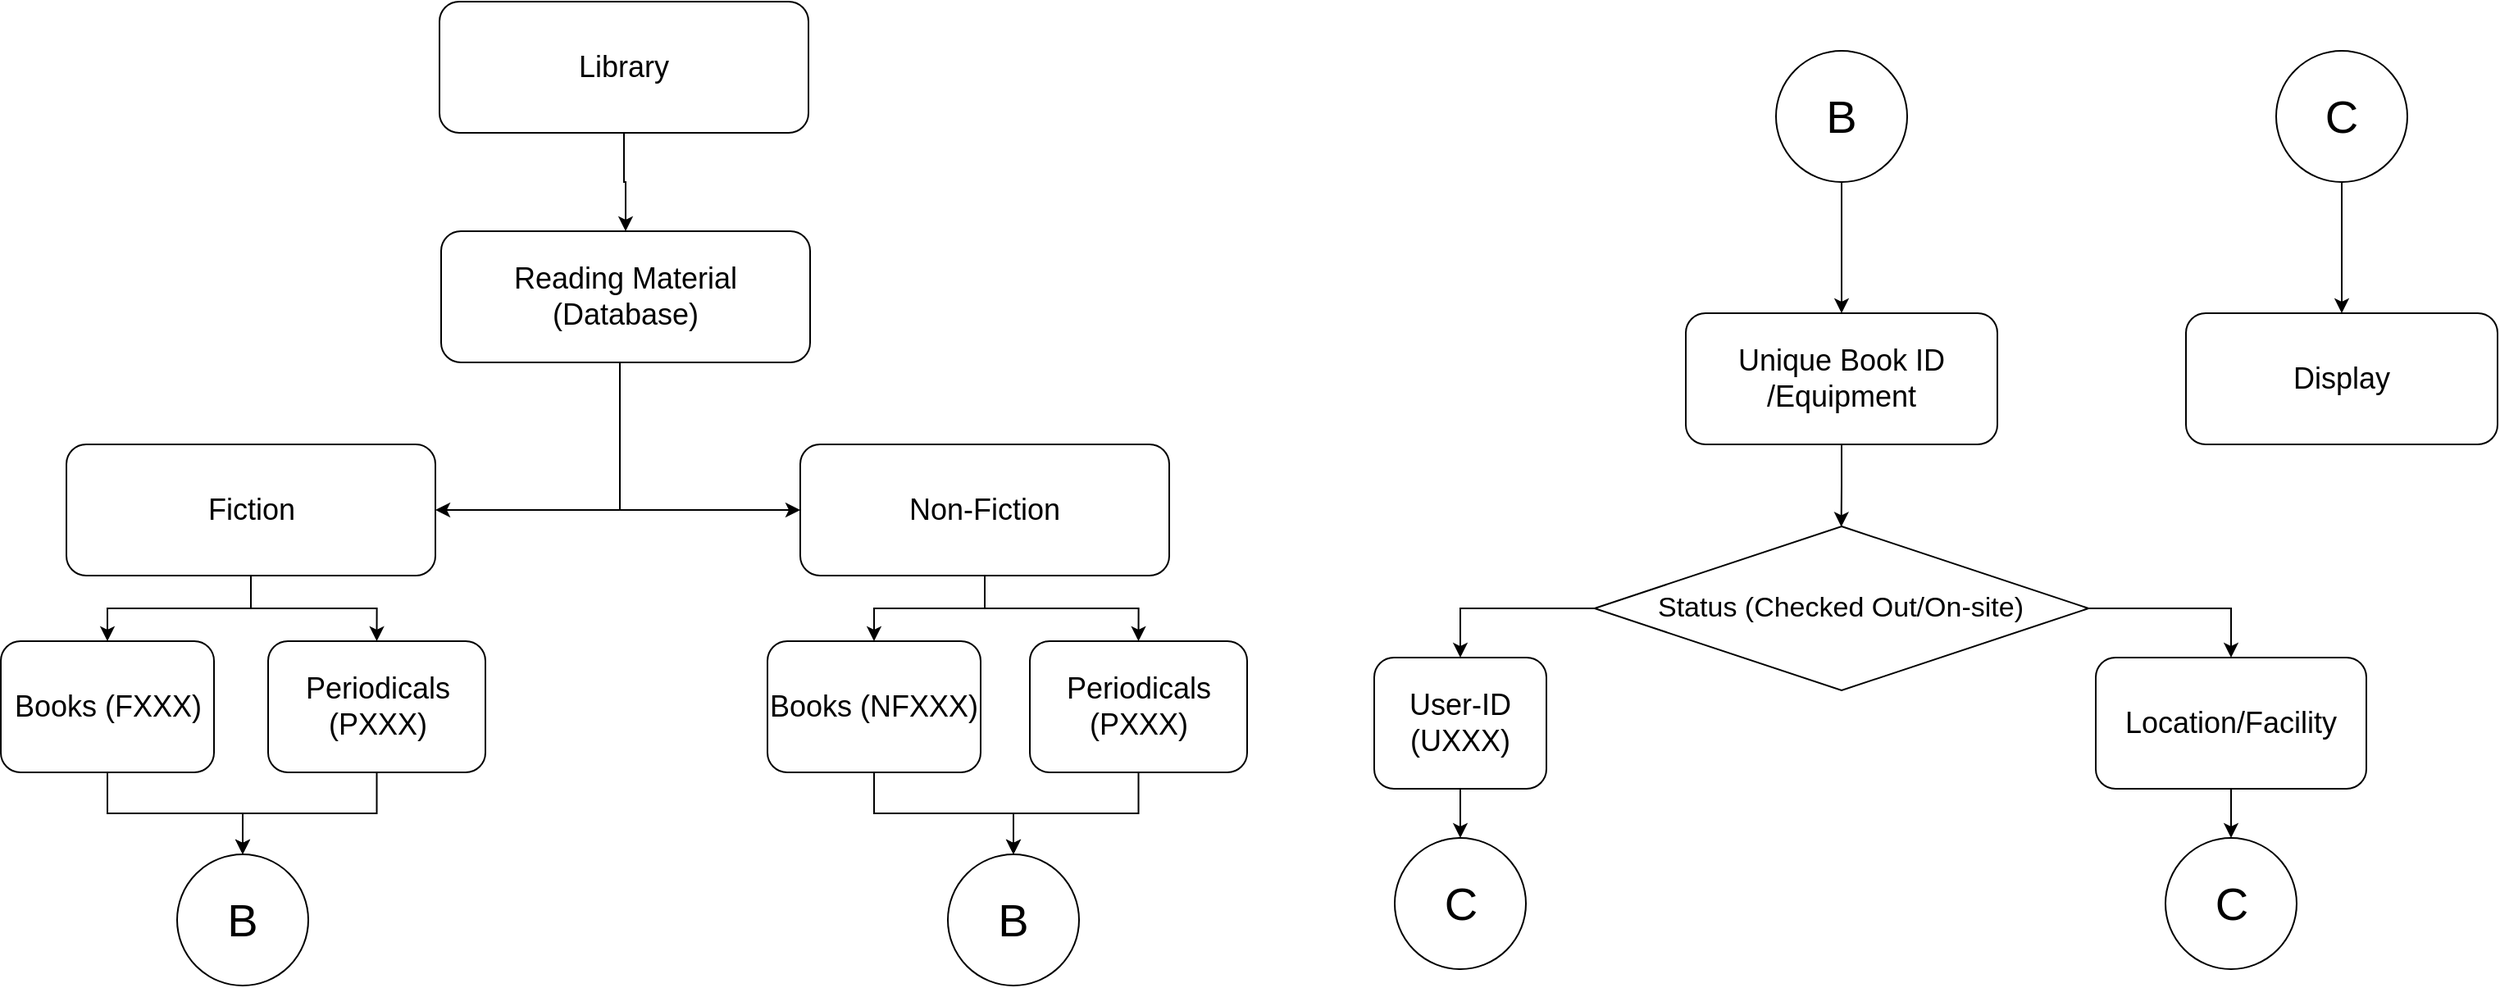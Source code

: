<mxfile version="22.0.1" type="device">
  <diagram name="Page-1" id="JEuw19AK44UgBzt8vyE1">
    <mxGraphModel dx="1180" dy="1252" grid="1" gridSize="10" guides="1" tooltips="1" connect="1" arrows="1" fold="1" page="1" pageScale="1" pageWidth="850" pageHeight="1100" math="0" shadow="0">
      <root>
        <mxCell id="0" />
        <mxCell id="1" parent="0" />
        <mxCell id="fkXdK9UBL2qXsFd-4aEh-22" style="edgeStyle=orthogonalEdgeStyle;rounded=0;orthogonalLoop=1;jettySize=auto;html=1;entryX=0.5;entryY=0;entryDx=0;entryDy=0;" parent="1" source="fkXdK9UBL2qXsFd-4aEh-1" target="fkXdK9UBL2qXsFd-4aEh-17" edge="1">
          <mxGeometry relative="1" as="geometry" />
        </mxCell>
        <mxCell id="fkXdK9UBL2qXsFd-4aEh-1" value="&lt;font style=&quot;font-size: 18px;&quot;&gt;Library&lt;/font&gt;" style="rounded=1;whiteSpace=wrap;html=1;" parent="1" vertex="1">
          <mxGeometry x="320" y="10" width="225" height="80" as="geometry" />
        </mxCell>
        <mxCell id="fkXdK9UBL2qXsFd-4aEh-7" style="edgeStyle=orthogonalEdgeStyle;rounded=0;orthogonalLoop=1;jettySize=auto;html=1;entryX=0.5;entryY=0;entryDx=0;entryDy=0;" parent="1" source="fkXdK9UBL2qXsFd-4aEh-3" target="fkXdK9UBL2qXsFd-4aEh-6" edge="1">
          <mxGeometry relative="1" as="geometry" />
        </mxCell>
        <mxCell id="fkXdK9UBL2qXsFd-4aEh-11" style="edgeStyle=orthogonalEdgeStyle;rounded=0;orthogonalLoop=1;jettySize=auto;html=1;entryX=0.5;entryY=0;entryDx=0;entryDy=0;" parent="1" source="fkXdK9UBL2qXsFd-4aEh-3" target="fkXdK9UBL2qXsFd-4aEh-8" edge="1">
          <mxGeometry relative="1" as="geometry" />
        </mxCell>
        <mxCell id="fkXdK9UBL2qXsFd-4aEh-3" value="&lt;font style=&quot;font-size: 18px;&quot;&gt;Fiction&lt;/font&gt;" style="rounded=1;whiteSpace=wrap;html=1;" parent="1" vertex="1">
          <mxGeometry x="92.5" y="280" width="225" height="80" as="geometry" />
        </mxCell>
        <mxCell id="fkXdK9UBL2qXsFd-4aEh-14" style="edgeStyle=orthogonalEdgeStyle;rounded=0;orthogonalLoop=1;jettySize=auto;html=1;entryX=0.5;entryY=0;entryDx=0;entryDy=0;" parent="1" source="fkXdK9UBL2qXsFd-4aEh-4" target="fkXdK9UBL2qXsFd-4aEh-12" edge="1">
          <mxGeometry relative="1" as="geometry" />
        </mxCell>
        <mxCell id="fkXdK9UBL2qXsFd-4aEh-15" style="edgeStyle=orthogonalEdgeStyle;rounded=0;orthogonalLoop=1;jettySize=auto;html=1;entryX=0.5;entryY=0;entryDx=0;entryDy=0;" parent="1" source="fkXdK9UBL2qXsFd-4aEh-4" target="fkXdK9UBL2qXsFd-4aEh-13" edge="1">
          <mxGeometry relative="1" as="geometry" />
        </mxCell>
        <mxCell id="fkXdK9UBL2qXsFd-4aEh-4" value="&lt;font style=&quot;font-size: 18px;&quot;&gt;Non-Fiction&lt;/font&gt;" style="rounded=1;whiteSpace=wrap;html=1;" parent="1" vertex="1">
          <mxGeometry x="540" y="280" width="225" height="80" as="geometry" />
        </mxCell>
        <mxCell id="fkXdK9UBL2qXsFd-4aEh-42" style="edgeStyle=orthogonalEdgeStyle;rounded=0;orthogonalLoop=1;jettySize=auto;html=1;entryX=0.5;entryY=0;entryDx=0;entryDy=0;" parent="1" source="fkXdK9UBL2qXsFd-4aEh-6" target="fkXdK9UBL2qXsFd-4aEh-41" edge="1">
          <mxGeometry relative="1" as="geometry" />
        </mxCell>
        <mxCell id="fkXdK9UBL2qXsFd-4aEh-6" value="&lt;font style=&quot;font-size: 18px;&quot;&gt;Books (FXXX)&lt;/font&gt;" style="rounded=1;whiteSpace=wrap;html=1;" parent="1" vertex="1">
          <mxGeometry x="52.5" y="400" width="130" height="80" as="geometry" />
        </mxCell>
        <mxCell id="fkXdK9UBL2qXsFd-4aEh-43" style="edgeStyle=orthogonalEdgeStyle;rounded=0;orthogonalLoop=1;jettySize=auto;html=1;entryX=0.5;entryY=0;entryDx=0;entryDy=0;" parent="1" source="fkXdK9UBL2qXsFd-4aEh-8" target="fkXdK9UBL2qXsFd-4aEh-41" edge="1">
          <mxGeometry relative="1" as="geometry" />
        </mxCell>
        <mxCell id="fkXdK9UBL2qXsFd-4aEh-8" value="&lt;font style=&quot;font-size: 18px;&quot;&gt;Periodicals (PXXX)&lt;/font&gt;" style="rounded=1;whiteSpace=wrap;html=1;" parent="1" vertex="1">
          <mxGeometry x="215.5" y="400" width="132.5" height="80" as="geometry" />
        </mxCell>
        <mxCell id="fkXdK9UBL2qXsFd-4aEh-39" style="edgeStyle=orthogonalEdgeStyle;rounded=0;orthogonalLoop=1;jettySize=auto;html=1;entryX=0.5;entryY=0;entryDx=0;entryDy=0;" parent="1" source="fkXdK9UBL2qXsFd-4aEh-12" target="fkXdK9UBL2qXsFd-4aEh-38" edge="1">
          <mxGeometry relative="1" as="geometry" />
        </mxCell>
        <mxCell id="fkXdK9UBL2qXsFd-4aEh-12" value="&lt;font style=&quot;font-size: 18px;&quot;&gt;Books (NFXXX)&lt;/font&gt;" style="rounded=1;whiteSpace=wrap;html=1;" parent="1" vertex="1">
          <mxGeometry x="520" y="400" width="130" height="80" as="geometry" />
        </mxCell>
        <mxCell id="fkXdK9UBL2qXsFd-4aEh-40" style="edgeStyle=orthogonalEdgeStyle;rounded=0;orthogonalLoop=1;jettySize=auto;html=1;entryX=0.5;entryY=0;entryDx=0;entryDy=0;" parent="1" source="fkXdK9UBL2qXsFd-4aEh-13" target="fkXdK9UBL2qXsFd-4aEh-38" edge="1">
          <mxGeometry relative="1" as="geometry" />
        </mxCell>
        <mxCell id="fkXdK9UBL2qXsFd-4aEh-13" value="&lt;font style=&quot;font-size: 18px;&quot;&gt;Periodicals (PXXX)&lt;/font&gt;" style="rounded=1;whiteSpace=wrap;html=1;" parent="1" vertex="1">
          <mxGeometry x="680" y="400" width="132.5" height="80" as="geometry" />
        </mxCell>
        <mxCell id="fkXdK9UBL2qXsFd-4aEh-57" style="edgeStyle=orthogonalEdgeStyle;rounded=0;orthogonalLoop=1;jettySize=auto;html=1;entryX=1;entryY=0.5;entryDx=0;entryDy=0;" parent="1" source="fkXdK9UBL2qXsFd-4aEh-17" target="fkXdK9UBL2qXsFd-4aEh-3" edge="1">
          <mxGeometry relative="1" as="geometry">
            <Array as="points">
              <mxPoint x="430" y="320" />
            </Array>
          </mxGeometry>
        </mxCell>
        <mxCell id="fkXdK9UBL2qXsFd-4aEh-58" style="edgeStyle=orthogonalEdgeStyle;rounded=0;orthogonalLoop=1;jettySize=auto;html=1;entryX=0;entryY=0.5;entryDx=0;entryDy=0;" parent="1" source="fkXdK9UBL2qXsFd-4aEh-17" target="fkXdK9UBL2qXsFd-4aEh-4" edge="1">
          <mxGeometry relative="1" as="geometry">
            <Array as="points">
              <mxPoint x="430" y="320" />
            </Array>
          </mxGeometry>
        </mxCell>
        <mxCell id="fkXdK9UBL2qXsFd-4aEh-17" value="&lt;span style=&quot;font-size: 18px;&quot;&gt;Reading Material (Database)&lt;/span&gt;" style="rounded=1;whiteSpace=wrap;html=1;" parent="1" vertex="1">
          <mxGeometry x="321" y="150" width="225" height="80" as="geometry" />
        </mxCell>
        <mxCell id="fkXdK9UBL2qXsFd-4aEh-60" style="edgeStyle=orthogonalEdgeStyle;rounded=0;orthogonalLoop=1;jettySize=auto;html=1;entryX=0.5;entryY=0;entryDx=0;entryDy=0;" parent="1" source="fkXdK9UBL2qXsFd-4aEh-33" target="fkXdK9UBL2qXsFd-4aEh-59" edge="1">
          <mxGeometry relative="1" as="geometry" />
        </mxCell>
        <mxCell id="fkXdK9UBL2qXsFd-4aEh-33" value="&lt;font style=&quot;font-size: 28px;&quot;&gt;B&lt;/font&gt;" style="ellipse;whiteSpace=wrap;html=1;aspect=fixed;" parent="1" vertex="1">
          <mxGeometry x="1135" y="40" width="80" height="80" as="geometry" />
        </mxCell>
        <mxCell id="fkXdK9UBL2qXsFd-4aEh-38" value="&lt;font style=&quot;font-size: 28px;&quot;&gt;B&lt;/font&gt;" style="ellipse;whiteSpace=wrap;html=1;aspect=fixed;" parent="1" vertex="1">
          <mxGeometry x="630" y="530" width="80" height="80" as="geometry" />
        </mxCell>
        <mxCell id="fkXdK9UBL2qXsFd-4aEh-41" value="&lt;font style=&quot;font-size: 28px;&quot;&gt;B&lt;/font&gt;" style="ellipse;whiteSpace=wrap;html=1;aspect=fixed;" parent="1" vertex="1">
          <mxGeometry x="160" y="530" width="80" height="80" as="geometry" />
        </mxCell>
        <mxCell id="fkXdK9UBL2qXsFd-4aEh-61" style="edgeStyle=orthogonalEdgeStyle;rounded=0;orthogonalLoop=1;jettySize=auto;html=1;entryX=0.476;entryY=0.003;entryDx=0;entryDy=0;entryPerimeter=0;" parent="1" source="fkXdK9UBL2qXsFd-4aEh-59" edge="1">
          <mxGeometry relative="1" as="geometry">
            <mxPoint x="1174.82" y="330.24" as="targetPoint" />
          </mxGeometry>
        </mxCell>
        <mxCell id="fkXdK9UBL2qXsFd-4aEh-59" value="&lt;span style=&quot;font-size: 18px;&quot;&gt;Unique Book ID&lt;br&gt;/Equipment&lt;/span&gt;" style="rounded=1;whiteSpace=wrap;html=1;" parent="1" vertex="1">
          <mxGeometry x="1080" y="200" width="190" height="80" as="geometry" />
        </mxCell>
        <mxCell id="fkXdK9UBL2qXsFd-4aEh-65" style="edgeStyle=orthogonalEdgeStyle;rounded=0;orthogonalLoop=1;jettySize=auto;html=1;entryX=0.5;entryY=0;entryDx=0;entryDy=0;" parent="1" source="fkXdK9UBL2qXsFd-4aEh-64" target="fkXdK9UBL2qXsFd-4aEh-66" edge="1">
          <mxGeometry relative="1" as="geometry">
            <mxPoint x="902.5" y="470" as="targetPoint" />
            <Array as="points">
              <mxPoint x="942.5" y="380" />
            </Array>
          </mxGeometry>
        </mxCell>
        <mxCell id="fkXdK9UBL2qXsFd-4aEh-69" style="edgeStyle=orthogonalEdgeStyle;rounded=0;orthogonalLoop=1;jettySize=auto;html=1;entryX=0.5;entryY=0;entryDx=0;entryDy=0;" parent="1" source="fkXdK9UBL2qXsFd-4aEh-64" target="fkXdK9UBL2qXsFd-4aEh-67" edge="1">
          <mxGeometry relative="1" as="geometry" />
        </mxCell>
        <mxCell id="fkXdK9UBL2qXsFd-4aEh-64" value="&lt;font style=&quot;font-size: 17px;&quot;&gt;Status (Checked Out/On-site)&lt;/font&gt;" style="rhombus;whiteSpace=wrap;html=1;" parent="1" vertex="1">
          <mxGeometry x="1024.38" y="330" width="301.25" height="100" as="geometry" />
        </mxCell>
        <mxCell id="fkXdK9UBL2qXsFd-4aEh-73" style="edgeStyle=orthogonalEdgeStyle;rounded=0;orthogonalLoop=1;jettySize=auto;html=1;entryX=0.5;entryY=0;entryDx=0;entryDy=0;" parent="1" source="fkXdK9UBL2qXsFd-4aEh-66" target="fkXdK9UBL2qXsFd-4aEh-72" edge="1">
          <mxGeometry relative="1" as="geometry" />
        </mxCell>
        <mxCell id="fkXdK9UBL2qXsFd-4aEh-66" value="&lt;span style=&quot;font-size: 18px;&quot;&gt;User-ID&lt;br&gt;(UXXX)&lt;br&gt;&lt;/span&gt;" style="rounded=1;whiteSpace=wrap;html=1;" parent="1" vertex="1">
          <mxGeometry x="890" y="410" width="105" height="80" as="geometry" />
        </mxCell>
        <mxCell id="fkXdK9UBL2qXsFd-4aEh-75" style="edgeStyle=orthogonalEdgeStyle;rounded=0;orthogonalLoop=1;jettySize=auto;html=1;entryX=0.5;entryY=0;entryDx=0;entryDy=0;" parent="1" source="fkXdK9UBL2qXsFd-4aEh-67" target="fkXdK9UBL2qXsFd-4aEh-74" edge="1">
          <mxGeometry relative="1" as="geometry" />
        </mxCell>
        <mxCell id="fkXdK9UBL2qXsFd-4aEh-67" value="&lt;span style=&quot;font-size: 18px;&quot;&gt;Location/Facility&lt;/span&gt;" style="rounded=1;whiteSpace=wrap;html=1;" parent="1" vertex="1">
          <mxGeometry x="1330" y="410" width="165" height="80" as="geometry" />
        </mxCell>
        <mxCell id="fkXdK9UBL2qXsFd-4aEh-72" value="&lt;font style=&quot;font-size: 28px;&quot;&gt;C&lt;/font&gt;" style="ellipse;whiteSpace=wrap;html=1;aspect=fixed;" parent="1" vertex="1">
          <mxGeometry x="902.5" y="520" width="80" height="80" as="geometry" />
        </mxCell>
        <mxCell id="fkXdK9UBL2qXsFd-4aEh-74" value="&lt;font style=&quot;font-size: 28px;&quot;&gt;C&lt;/font&gt;" style="ellipse;whiteSpace=wrap;html=1;aspect=fixed;" parent="1" vertex="1">
          <mxGeometry x="1372.5" y="520" width="80" height="80" as="geometry" />
        </mxCell>
        <mxCell id="fkXdK9UBL2qXsFd-4aEh-79" style="edgeStyle=orthogonalEdgeStyle;rounded=0;orthogonalLoop=1;jettySize=auto;html=1;entryX=0.5;entryY=0;entryDx=0;entryDy=0;" parent="1" source="fkXdK9UBL2qXsFd-4aEh-77" target="fkXdK9UBL2qXsFd-4aEh-78" edge="1">
          <mxGeometry relative="1" as="geometry" />
        </mxCell>
        <mxCell id="fkXdK9UBL2qXsFd-4aEh-77" value="&lt;font style=&quot;font-size: 28px;&quot;&gt;C&lt;/font&gt;" style="ellipse;whiteSpace=wrap;html=1;aspect=fixed;" parent="1" vertex="1">
          <mxGeometry x="1440" y="40" width="80" height="80" as="geometry" />
        </mxCell>
        <mxCell id="fkXdK9UBL2qXsFd-4aEh-78" value="&lt;span style=&quot;font-size: 18px;&quot;&gt;Display&lt;/span&gt;" style="rounded=1;whiteSpace=wrap;html=1;" parent="1" vertex="1">
          <mxGeometry x="1385" y="200" width="190" height="80" as="geometry" />
        </mxCell>
      </root>
    </mxGraphModel>
  </diagram>
</mxfile>
